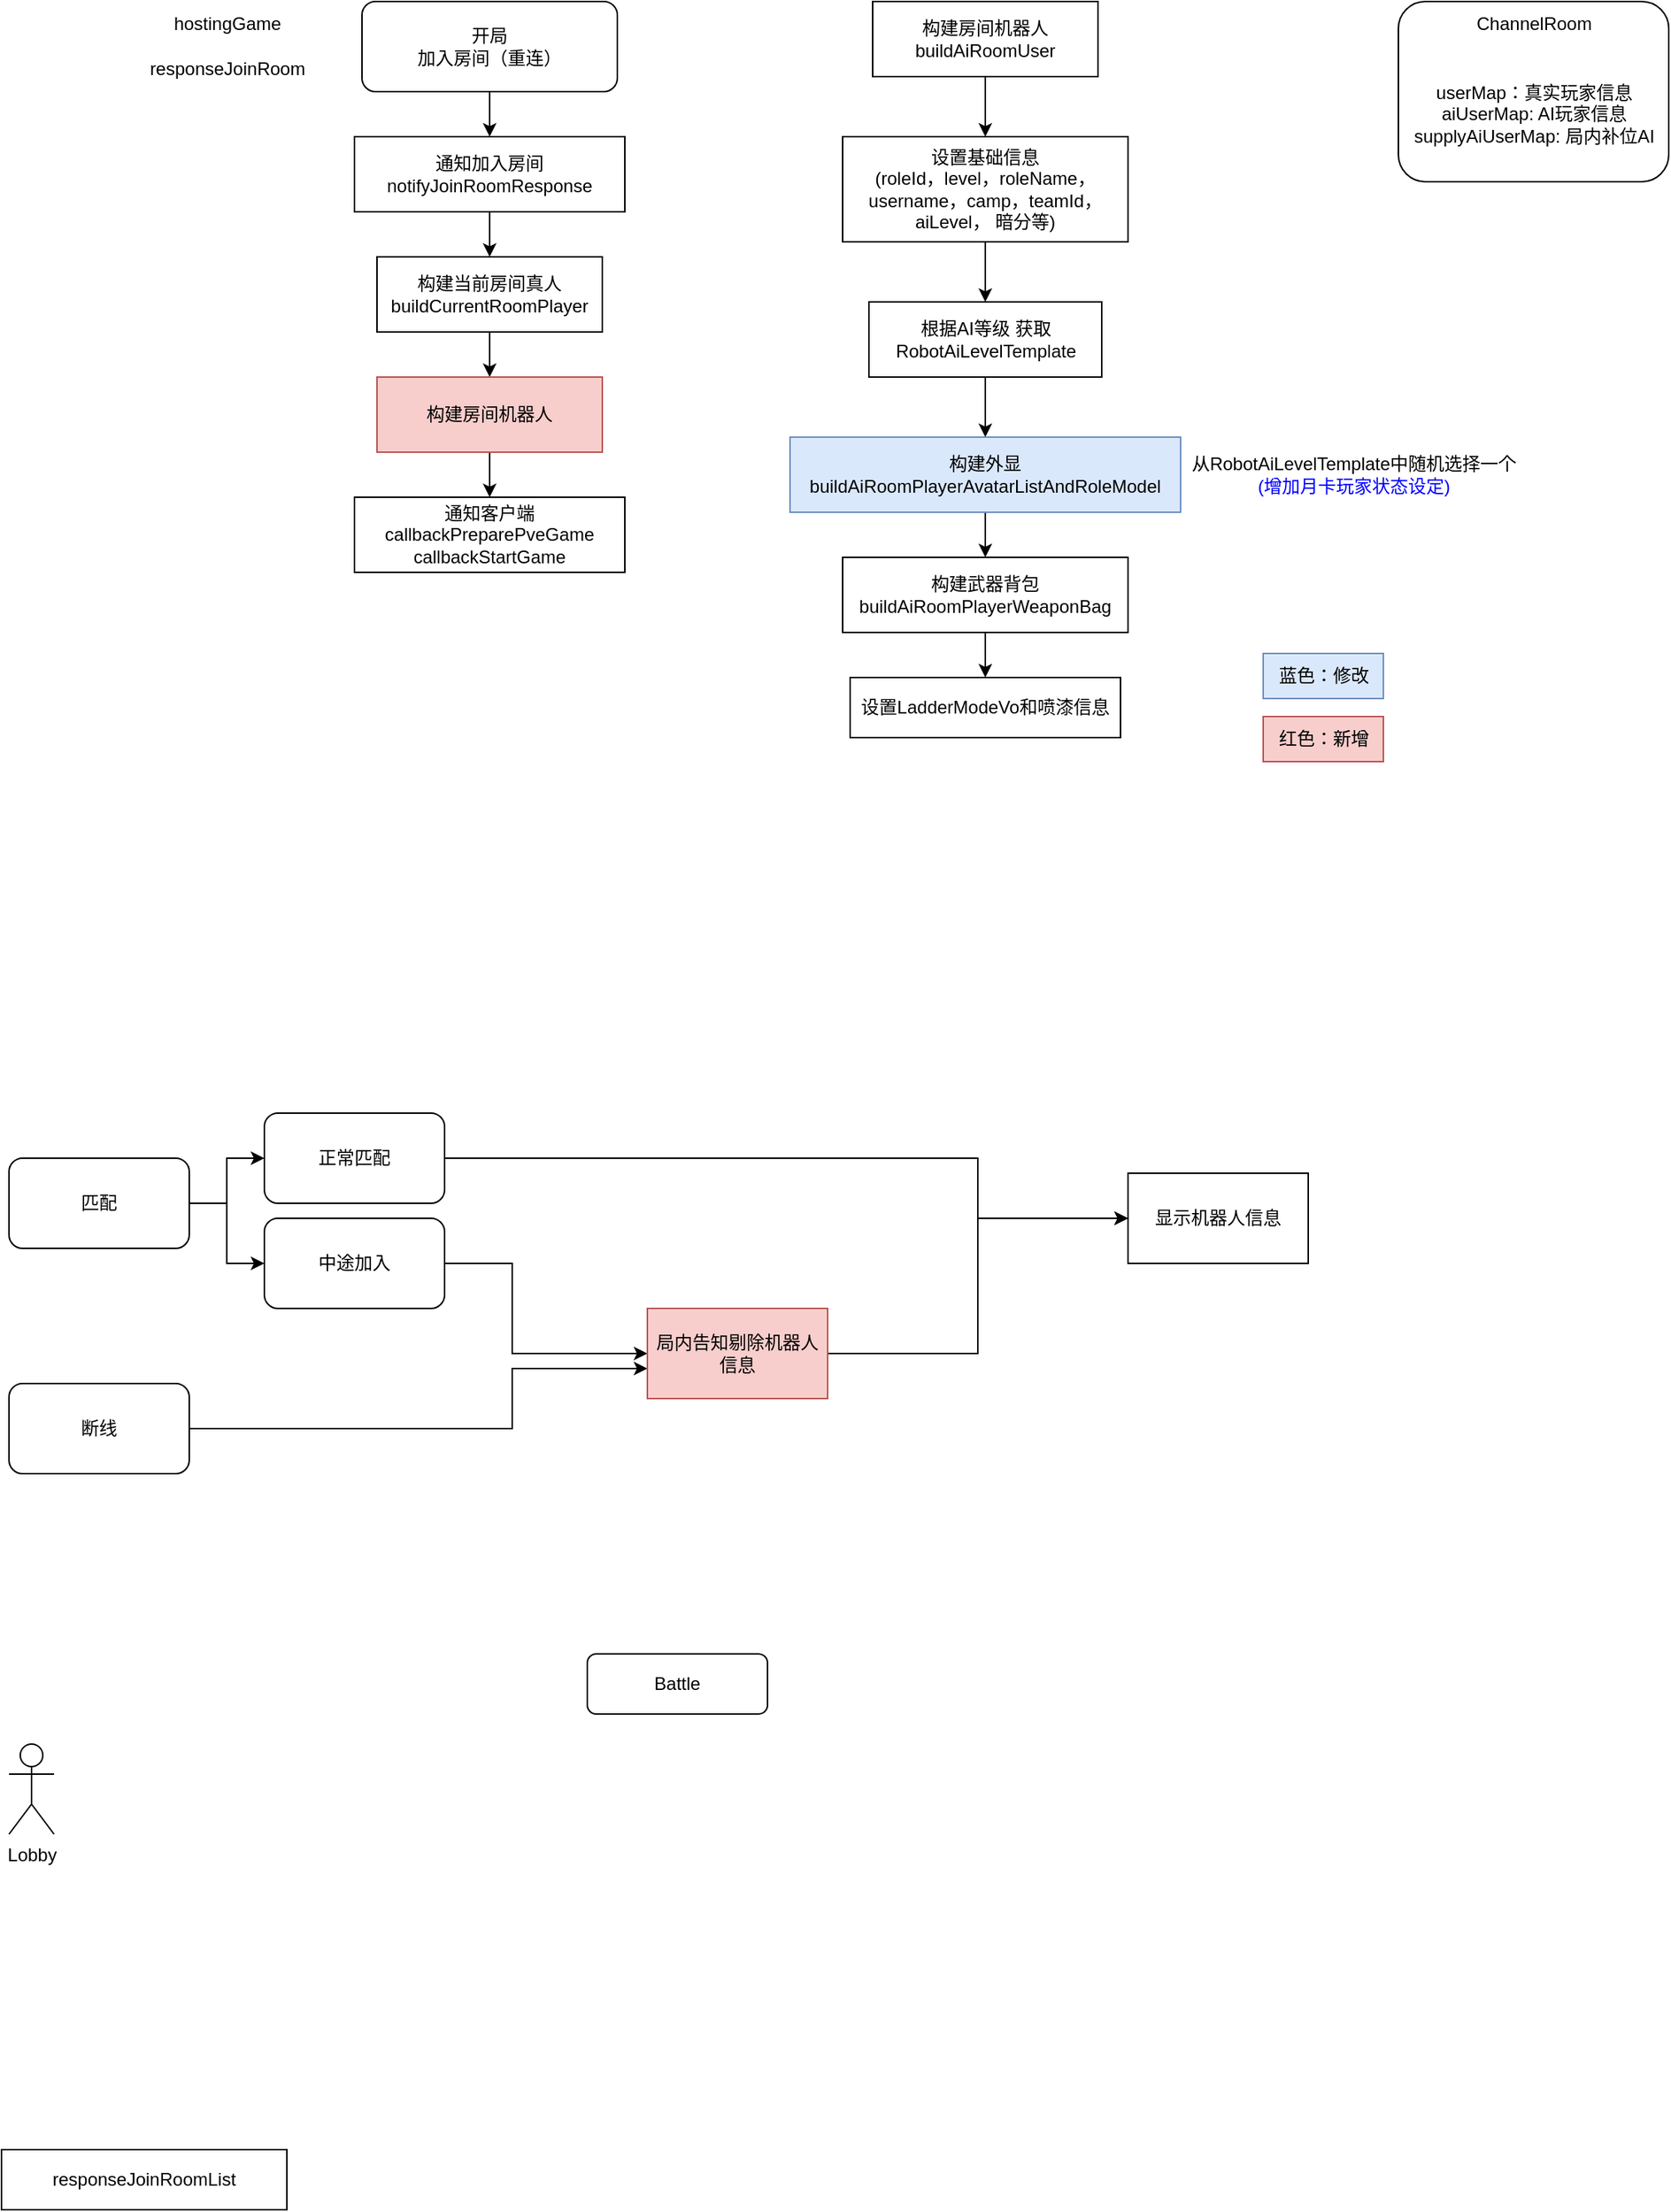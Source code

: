 <mxfile version="21.6.7" type="github">
  <diagram name="第 1 页" id="GIDFDQQ-i0uCsXtVJIqb">
    <mxGraphModel dx="1434" dy="758" grid="1" gridSize="10" guides="1" tooltips="1" connect="1" arrows="1" fold="1" page="1" pageScale="1" pageWidth="4681" pageHeight="3300" math="0" shadow="0">
      <root>
        <mxCell id="0" />
        <mxCell id="1" parent="0" />
        <mxCell id="laQibWiwvQj4CBXzZVvx-28" style="edgeStyle=orthogonalEdgeStyle;rounded=0;orthogonalLoop=1;jettySize=auto;html=1;exitX=0.5;exitY=1;exitDx=0;exitDy=0;entryX=0.5;entryY=0;entryDx=0;entryDy=0;" edge="1" parent="1" source="laQibWiwvQj4CBXzZVvx-1" target="laQibWiwvQj4CBXzZVvx-6">
          <mxGeometry relative="1" as="geometry" />
        </mxCell>
        <mxCell id="laQibWiwvQj4CBXzZVvx-1" value="开局&lt;br&gt;加入房间（重连）" style="rounded=1;whiteSpace=wrap;html=1;" vertex="1" parent="1">
          <mxGeometry x="360" y="430" width="170" height="60" as="geometry" />
        </mxCell>
        <mxCell id="laQibWiwvQj4CBXzZVvx-3" value="hostingGame" style="text;html=1;align=center;verticalAlign=middle;resizable=0;points=[];autosize=1;strokeColor=none;fillColor=none;" vertex="1" parent="1">
          <mxGeometry x="225" y="430" width="90" height="30" as="geometry" />
        </mxCell>
        <mxCell id="laQibWiwvQj4CBXzZVvx-4" value="responseJoinRoom" style="text;html=1;align=center;verticalAlign=middle;resizable=0;points=[];autosize=1;strokeColor=none;fillColor=none;" vertex="1" parent="1">
          <mxGeometry x="205" y="460" width="130" height="30" as="geometry" />
        </mxCell>
        <mxCell id="laQibWiwvQj4CBXzZVvx-29" style="edgeStyle=orthogonalEdgeStyle;rounded=0;orthogonalLoop=1;jettySize=auto;html=1;exitX=0.5;exitY=1;exitDx=0;exitDy=0;" edge="1" parent="1" source="laQibWiwvQj4CBXzZVvx-6" target="laQibWiwvQj4CBXzZVvx-7">
          <mxGeometry relative="1" as="geometry" />
        </mxCell>
        <mxCell id="laQibWiwvQj4CBXzZVvx-6" value="通知加入房间&lt;br&gt;notifyJoinRoomResponse" style="whiteSpace=wrap;html=1;" vertex="1" parent="1">
          <mxGeometry x="355" y="520" width="180" height="50" as="geometry" />
        </mxCell>
        <mxCell id="laQibWiwvQj4CBXzZVvx-30" style="edgeStyle=orthogonalEdgeStyle;rounded=0;orthogonalLoop=1;jettySize=auto;html=1;exitX=0.5;exitY=1;exitDx=0;exitDy=0;" edge="1" parent="1" source="laQibWiwvQj4CBXzZVvx-7" target="laQibWiwvQj4CBXzZVvx-8">
          <mxGeometry relative="1" as="geometry" />
        </mxCell>
        <mxCell id="laQibWiwvQj4CBXzZVvx-7" value="构建当前房间真人&lt;br&gt;buildCurrentRoomPlayer" style="whiteSpace=wrap;html=1;" vertex="1" parent="1">
          <mxGeometry x="370" y="600" width="150" height="50" as="geometry" />
        </mxCell>
        <mxCell id="laQibWiwvQj4CBXzZVvx-31" style="edgeStyle=orthogonalEdgeStyle;rounded=0;orthogonalLoop=1;jettySize=auto;html=1;exitX=0.5;exitY=1;exitDx=0;exitDy=0;" edge="1" parent="1" source="laQibWiwvQj4CBXzZVvx-8" target="laQibWiwvQj4CBXzZVvx-9">
          <mxGeometry relative="1" as="geometry" />
        </mxCell>
        <mxCell id="laQibWiwvQj4CBXzZVvx-8" value="构建房间机器人" style="whiteSpace=wrap;html=1;fillColor=#f8cecc;strokeColor=#b85450;" vertex="1" parent="1">
          <mxGeometry x="370" y="680" width="150" height="50" as="geometry" />
        </mxCell>
        <mxCell id="laQibWiwvQj4CBXzZVvx-9" value="通知客户端&lt;br&gt;callbackPreparePveGame&lt;br&gt;callbackStartGame" style="whiteSpace=wrap;html=1;" vertex="1" parent="1">
          <mxGeometry x="355" y="760" width="180" height="50" as="geometry" />
        </mxCell>
        <mxCell id="laQibWiwvQj4CBXzZVvx-32" style="edgeStyle=orthogonalEdgeStyle;rounded=0;orthogonalLoop=1;jettySize=auto;html=1;exitX=0.5;exitY=1;exitDx=0;exitDy=0;" edge="1" parent="1" source="laQibWiwvQj4CBXzZVvx-10" target="laQibWiwvQj4CBXzZVvx-22">
          <mxGeometry relative="1" as="geometry" />
        </mxCell>
        <mxCell id="laQibWiwvQj4CBXzZVvx-10" value="构建房间机器人&lt;br&gt;buildAiRoomUser" style="whiteSpace=wrap;html=1;" vertex="1" parent="1">
          <mxGeometry x="700" y="430" width="150" height="50" as="geometry" />
        </mxCell>
        <mxCell id="laQibWiwvQj4CBXzZVvx-34" style="edgeStyle=orthogonalEdgeStyle;rounded=0;orthogonalLoop=1;jettySize=auto;html=1;exitX=0.5;exitY=1;exitDx=0;exitDy=0;" edge="1" parent="1" source="laQibWiwvQj4CBXzZVvx-12" target="laQibWiwvQj4CBXzZVvx-18">
          <mxGeometry relative="1" as="geometry" />
        </mxCell>
        <mxCell id="laQibWiwvQj4CBXzZVvx-12" value="根据AI等级 获取RobotAiLevelTemplate" style="rounded=0;whiteSpace=wrap;html=1;" vertex="1" parent="1">
          <mxGeometry x="697.5" y="630" width="155" height="50" as="geometry" />
        </mxCell>
        <mxCell id="laQibWiwvQj4CBXzZVvx-35" style="edgeStyle=orthogonalEdgeStyle;rounded=0;orthogonalLoop=1;jettySize=auto;html=1;exitX=0.5;exitY=1;exitDx=0;exitDy=0;" edge="1" parent="1" source="laQibWiwvQj4CBXzZVvx-18" target="laQibWiwvQj4CBXzZVvx-19">
          <mxGeometry relative="1" as="geometry" />
        </mxCell>
        <mxCell id="laQibWiwvQj4CBXzZVvx-18" value="构建外显&lt;br&gt;buildAiRoomPlayerAvatarListAndRoleModel" style="whiteSpace=wrap;html=1;fillColor=#dae8fc;strokeColor=#6c8ebf;" vertex="1" parent="1">
          <mxGeometry x="645" y="720" width="260" height="50" as="geometry" />
        </mxCell>
        <mxCell id="laQibWiwvQj4CBXzZVvx-36" value="" style="edgeStyle=orthogonalEdgeStyle;rounded=0;orthogonalLoop=1;jettySize=auto;html=1;" edge="1" parent="1" source="laQibWiwvQj4CBXzZVvx-19" target="laQibWiwvQj4CBXzZVvx-24">
          <mxGeometry relative="1" as="geometry" />
        </mxCell>
        <mxCell id="laQibWiwvQj4CBXzZVvx-19" value="构建武器背包&lt;br&gt;buildAiRoomPlayerWeaponBag" style="whiteSpace=wrap;html=1;" vertex="1" parent="1">
          <mxGeometry x="680" y="800" width="190" height="50" as="geometry" />
        </mxCell>
        <mxCell id="laQibWiwvQj4CBXzZVvx-33" style="edgeStyle=orthogonalEdgeStyle;rounded=0;orthogonalLoop=1;jettySize=auto;html=1;exitX=0.5;exitY=1;exitDx=0;exitDy=0;" edge="1" parent="1" source="laQibWiwvQj4CBXzZVvx-22" target="laQibWiwvQj4CBXzZVvx-12">
          <mxGeometry relative="1" as="geometry" />
        </mxCell>
        <mxCell id="laQibWiwvQj4CBXzZVvx-22" value="设置基础信息&lt;br&gt;(roleId，level，roleName，username，camp，teamId， aiLevel， 暗分等)" style="whiteSpace=wrap;html=1;" vertex="1" parent="1">
          <mxGeometry x="680" y="520" width="190" height="70" as="geometry" />
        </mxCell>
        <mxCell id="laQibWiwvQj4CBXzZVvx-23" value="" style="group" vertex="1" connectable="0" parent="1">
          <mxGeometry x="1050" y="430" width="180" height="120" as="geometry" />
        </mxCell>
        <mxCell id="laQibWiwvQj4CBXzZVvx-13" value="" style="rounded=1;whiteSpace=wrap;html=1;" vertex="1" parent="laQibWiwvQj4CBXzZVvx-23">
          <mxGeometry width="180" height="120" as="geometry" />
        </mxCell>
        <mxCell id="laQibWiwvQj4CBXzZVvx-14" value="ChannelRoom" style="text;html=1;align=center;verticalAlign=middle;resizable=0;points=[];autosize=1;strokeColor=none;fillColor=none;" vertex="1" parent="laQibWiwvQj4CBXzZVvx-23">
          <mxGeometry x="40" width="100" height="30" as="geometry" />
        </mxCell>
        <mxCell id="laQibWiwvQj4CBXzZVvx-17" value="userMap：真实玩家信息&lt;br&gt;aiUserMap: AI玩家信息&lt;br&gt;supplyAiUserMap: 局内补位AI" style="text;html=1;align=center;verticalAlign=middle;resizable=0;points=[];autosize=1;strokeColor=none;fillColor=none;" vertex="1" parent="laQibWiwvQj4CBXzZVvx-23">
          <mxGeometry y="45" width="180" height="60" as="geometry" />
        </mxCell>
        <mxCell id="laQibWiwvQj4CBXzZVvx-24" value="设置LadderModeVo和喷漆信息" style="whiteSpace=wrap;html=1;" vertex="1" parent="1">
          <mxGeometry x="685" y="880" width="180" height="40" as="geometry" />
        </mxCell>
        <mxCell id="laQibWiwvQj4CBXzZVvx-25" value="从RobotAiLevelTemplate中随机选择一个&lt;br&gt;&lt;font color=&quot;#0000ff&quot;&gt;(增加月卡玩家状态设定)&lt;/font&gt;" style="text;html=1;align=center;verticalAlign=middle;resizable=0;points=[];autosize=1;strokeColor=none;fillColor=none;" vertex="1" parent="1">
          <mxGeometry x="900" y="725" width="240" height="40" as="geometry" />
        </mxCell>
        <mxCell id="laQibWiwvQj4CBXzZVvx-26" value="蓝色：修改" style="text;html=1;align=center;verticalAlign=middle;resizable=0;points=[];autosize=1;strokeColor=#6c8ebf;fillColor=#dae8fc;" vertex="1" parent="1">
          <mxGeometry x="960" y="864" width="80" height="30" as="geometry" />
        </mxCell>
        <mxCell id="laQibWiwvQj4CBXzZVvx-27" value="红色：新增" style="text;html=1;align=center;verticalAlign=middle;resizable=0;points=[];autosize=1;strokeColor=#b85450;fillColor=#f8cecc;" vertex="1" parent="1">
          <mxGeometry x="960" y="906" width="80" height="30" as="geometry" />
        </mxCell>
        <mxCell id="laQibWiwvQj4CBXzZVvx-41" style="edgeStyle=orthogonalEdgeStyle;rounded=0;orthogonalLoop=1;jettySize=auto;html=1;exitX=1;exitY=0.5;exitDx=0;exitDy=0;" edge="1" parent="1" source="laQibWiwvQj4CBXzZVvx-37" target="laQibWiwvQj4CBXzZVvx-38">
          <mxGeometry relative="1" as="geometry" />
        </mxCell>
        <mxCell id="laQibWiwvQj4CBXzZVvx-42" style="edgeStyle=orthogonalEdgeStyle;rounded=0;orthogonalLoop=1;jettySize=auto;html=1;exitX=1;exitY=0.5;exitDx=0;exitDy=0;" edge="1" parent="1" source="laQibWiwvQj4CBXzZVvx-37" target="laQibWiwvQj4CBXzZVvx-39">
          <mxGeometry relative="1" as="geometry" />
        </mxCell>
        <mxCell id="laQibWiwvQj4CBXzZVvx-37" value="匹配" style="rounded=1;whiteSpace=wrap;html=1;" vertex="1" parent="1">
          <mxGeometry x="125" y="1200" width="120" height="60" as="geometry" />
        </mxCell>
        <mxCell id="laQibWiwvQj4CBXzZVvx-48" style="edgeStyle=orthogonalEdgeStyle;rounded=0;orthogonalLoop=1;jettySize=auto;html=1;exitX=1;exitY=0.5;exitDx=0;exitDy=0;entryX=0;entryY=0.5;entryDx=0;entryDy=0;" edge="1" parent="1" source="laQibWiwvQj4CBXzZVvx-38" target="laQibWiwvQj4CBXzZVvx-43">
          <mxGeometry relative="1" as="geometry">
            <Array as="points">
              <mxPoint x="770" y="1200" />
              <mxPoint x="770" y="1240" />
            </Array>
          </mxGeometry>
        </mxCell>
        <mxCell id="laQibWiwvQj4CBXzZVvx-38" value="正常匹配" style="rounded=1;whiteSpace=wrap;html=1;" vertex="1" parent="1">
          <mxGeometry x="295" y="1170" width="120" height="60" as="geometry" />
        </mxCell>
        <mxCell id="laQibWiwvQj4CBXzZVvx-47" style="edgeStyle=orthogonalEdgeStyle;rounded=0;orthogonalLoop=1;jettySize=auto;html=1;exitX=1;exitY=0.5;exitDx=0;exitDy=0;entryX=0;entryY=0.5;entryDx=0;entryDy=0;" edge="1" parent="1" source="laQibWiwvQj4CBXzZVvx-39" target="laQibWiwvQj4CBXzZVvx-45">
          <mxGeometry relative="1" as="geometry">
            <Array as="points">
              <mxPoint x="460" y="1270" />
              <mxPoint x="460" y="1330" />
            </Array>
          </mxGeometry>
        </mxCell>
        <mxCell id="laQibWiwvQj4CBXzZVvx-39" value="中途加入" style="rounded=1;whiteSpace=wrap;html=1;" vertex="1" parent="1">
          <mxGeometry x="295" y="1240" width="120" height="60" as="geometry" />
        </mxCell>
        <mxCell id="laQibWiwvQj4CBXzZVvx-46" style="edgeStyle=orthogonalEdgeStyle;rounded=0;orthogonalLoop=1;jettySize=auto;html=1;exitX=1;exitY=0.5;exitDx=0;exitDy=0;entryX=0;entryY=0.5;entryDx=0;entryDy=0;" edge="1" parent="1">
          <mxGeometry relative="1" as="geometry">
            <mxPoint x="245" y="1370" as="sourcePoint" />
            <mxPoint x="550" y="1340" as="targetPoint" />
            <Array as="points">
              <mxPoint x="245" y="1380" />
              <mxPoint x="460" y="1380" />
              <mxPoint x="460" y="1340" />
            </Array>
          </mxGeometry>
        </mxCell>
        <mxCell id="laQibWiwvQj4CBXzZVvx-40" value="断线" style="rounded=1;whiteSpace=wrap;html=1;" vertex="1" parent="1">
          <mxGeometry x="125" y="1350" width="120" height="60" as="geometry" />
        </mxCell>
        <mxCell id="laQibWiwvQj4CBXzZVvx-43" value="显示机器人信息" style="whiteSpace=wrap;html=1;" vertex="1" parent="1">
          <mxGeometry x="870" y="1210" width="120" height="60" as="geometry" />
        </mxCell>
        <mxCell id="laQibWiwvQj4CBXzZVvx-49" style="edgeStyle=orthogonalEdgeStyle;rounded=0;orthogonalLoop=1;jettySize=auto;html=1;exitX=1;exitY=0.5;exitDx=0;exitDy=0;entryX=0;entryY=0.5;entryDx=0;entryDy=0;" edge="1" parent="1" source="laQibWiwvQj4CBXzZVvx-45" target="laQibWiwvQj4CBXzZVvx-43">
          <mxGeometry relative="1" as="geometry" />
        </mxCell>
        <mxCell id="laQibWiwvQj4CBXzZVvx-45" value="局内告知剔除机器人&lt;br&gt;信息" style="whiteSpace=wrap;html=1;fillColor=#f8cecc;strokeColor=#b85450;" vertex="1" parent="1">
          <mxGeometry x="550" y="1300" width="120" height="60" as="geometry" />
        </mxCell>
        <mxCell id="laQibWiwvQj4CBXzZVvx-50" value="responseJoinRoomList" style="whiteSpace=wrap;html=1;" vertex="1" parent="1">
          <mxGeometry x="120" y="1860" width="190" height="40" as="geometry" />
        </mxCell>
        <mxCell id="laQibWiwvQj4CBXzZVvx-51" value="Lobby" style="shape=umlActor;verticalLabelPosition=bottom;verticalAlign=top;html=1;outlineConnect=0;" vertex="1" parent="1">
          <mxGeometry x="125" y="1590" width="30" height="60" as="geometry" />
        </mxCell>
        <mxCell id="laQibWiwvQj4CBXzZVvx-52" value="Battle" style="rounded=1;whiteSpace=wrap;html=1;" vertex="1" parent="1">
          <mxGeometry x="510" y="1530" width="120" height="40" as="geometry" />
        </mxCell>
      </root>
    </mxGraphModel>
  </diagram>
</mxfile>
